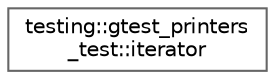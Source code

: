 digraph "Graphical Class Hierarchy"
{
 // LATEX_PDF_SIZE
  bgcolor="transparent";
  edge [fontname=Helvetica,fontsize=10,labelfontname=Helvetica,labelfontsize=10];
  node [fontname=Helvetica,fontsize=10,shape=box,height=0.2,width=0.4];
  rankdir="LR";
  Node0 [id="Node000000",label="testing::gtest_printers\l_test::iterator",height=0.2,width=0.4,color="grey40", fillcolor="white", style="filled",URL="$structtesting_1_1gtest__printers__test_1_1iterator.html",tooltip=" "];
}
